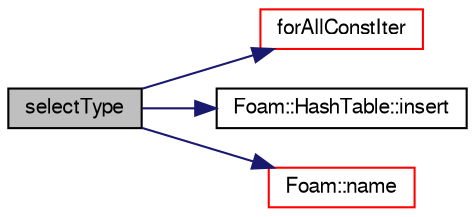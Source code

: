 digraph "selectType"
{
  bgcolor="transparent";
  edge [fontname="FreeSans",fontsize="10",labelfontname="FreeSans",labelfontsize="10"];
  node [fontname="FreeSans",fontsize="10",shape=record];
  rankdir="LR";
  Node1559 [label="selectType",height=0.2,width=0.4,color="black", fillcolor="grey75", style="filled", fontcolor="black"];
  Node1559 -> Node1560 [color="midnightblue",fontsize="10",style="solid",fontname="FreeSans"];
  Node1560 [label="forAllConstIter",height=0.2,width=0.4,color="red",URL="$a38141.html#ae21e2836509b0fa7f7cedf6493b11b09"];
  Node1559 -> Node1747 [color="midnightblue",fontsize="10",style="solid",fontname="FreeSans"];
  Node1747 [label="Foam::HashTable::insert",height=0.2,width=0.4,color="black",URL="$a25702.html#a5eee1e0e199ad59b9cb3916cd42156e0",tooltip="Insert a new hashedEntry. "];
  Node1559 -> Node1678 [color="midnightblue",fontsize="10",style="solid",fontname="FreeSans"];
  Node1678 [label="Foam::name",height=0.2,width=0.4,color="red",URL="$a21124.html#adcb0df2bd4953cb6bb390272d8263c3a",tooltip="Return a string representation of a complex. "];
}
